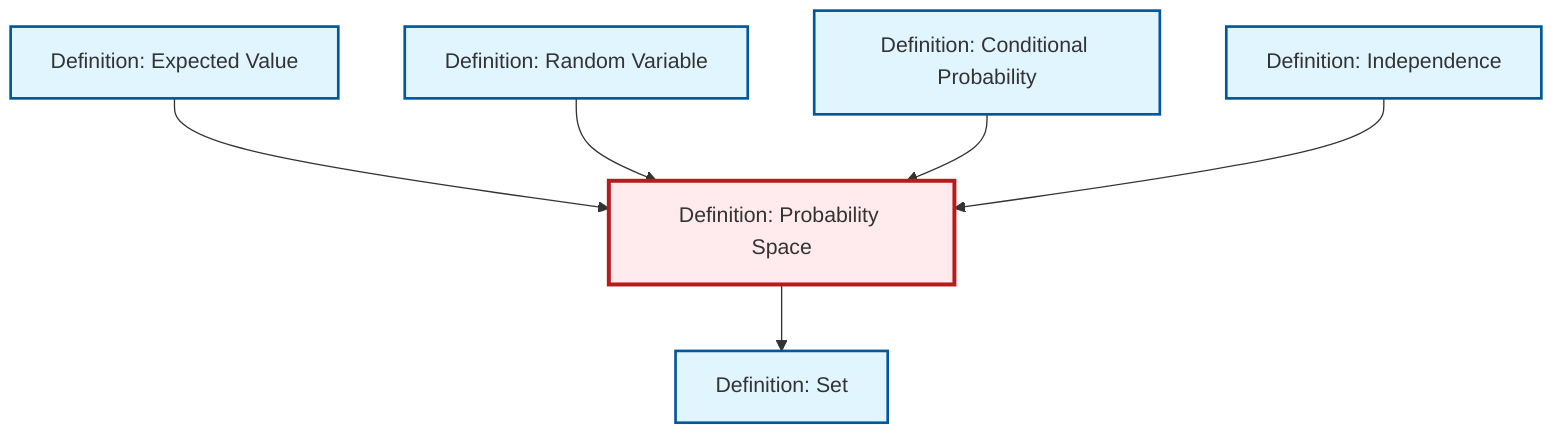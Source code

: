 graph TD
    classDef definition fill:#e1f5fe,stroke:#01579b,stroke-width:2px
    classDef theorem fill:#f3e5f5,stroke:#4a148c,stroke-width:2px
    classDef axiom fill:#fff3e0,stroke:#e65100,stroke-width:2px
    classDef example fill:#e8f5e9,stroke:#1b5e20,stroke-width:2px
    classDef current fill:#ffebee,stroke:#b71c1c,stroke-width:3px
    def-independence["Definition: Independence"]:::definition
    def-set["Definition: Set"]:::definition
    def-probability-space["Definition: Probability Space"]:::definition
    def-random-variable["Definition: Random Variable"]:::definition
    def-expectation["Definition: Expected Value"]:::definition
    def-conditional-probability["Definition: Conditional Probability"]:::definition
    def-expectation --> def-probability-space
    def-random-variable --> def-probability-space
    def-conditional-probability --> def-probability-space
    def-independence --> def-probability-space
    def-probability-space --> def-set
    class def-probability-space current